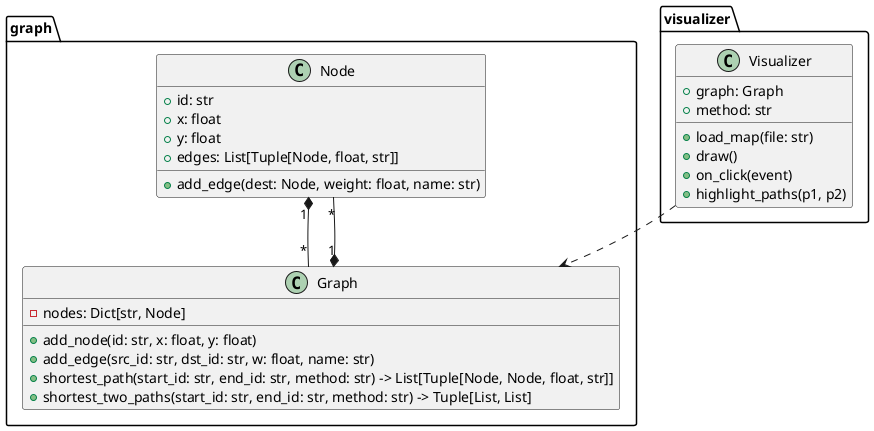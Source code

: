 @startuml
package graph {
  class Node {
    +id: str
    +x: float
    +y: float
    +edges: List[Tuple[Node, float, str]]
    +add_edge(dest: Node, weight: float, name: str)
  }

  class Graph {
    -nodes: Dict[str, Node]
    +add_node(id: str, x: float, y: float)
    +add_edge(src_id: str, dst_id: str, w: float, name: str)
    +shortest_path(start_id: str, end_id: str, method: str) -> List[Tuple[Node, Node, float, str]]
    +shortest_two_paths(start_id: str, end_id: str, method: str) -> Tuple[List, List]
  }
}
package visualizer {
  class Visualizer {
    +graph: Graph
    +method: str
    +load_map(file: str)
    +draw()
    +on_click(event)
    +highlight_paths(p1, p2)
  }
}
Graph "1" *-- "*" Node
Node "1" *-- "*" Graph
Visualizer ..> Graph
@enduml